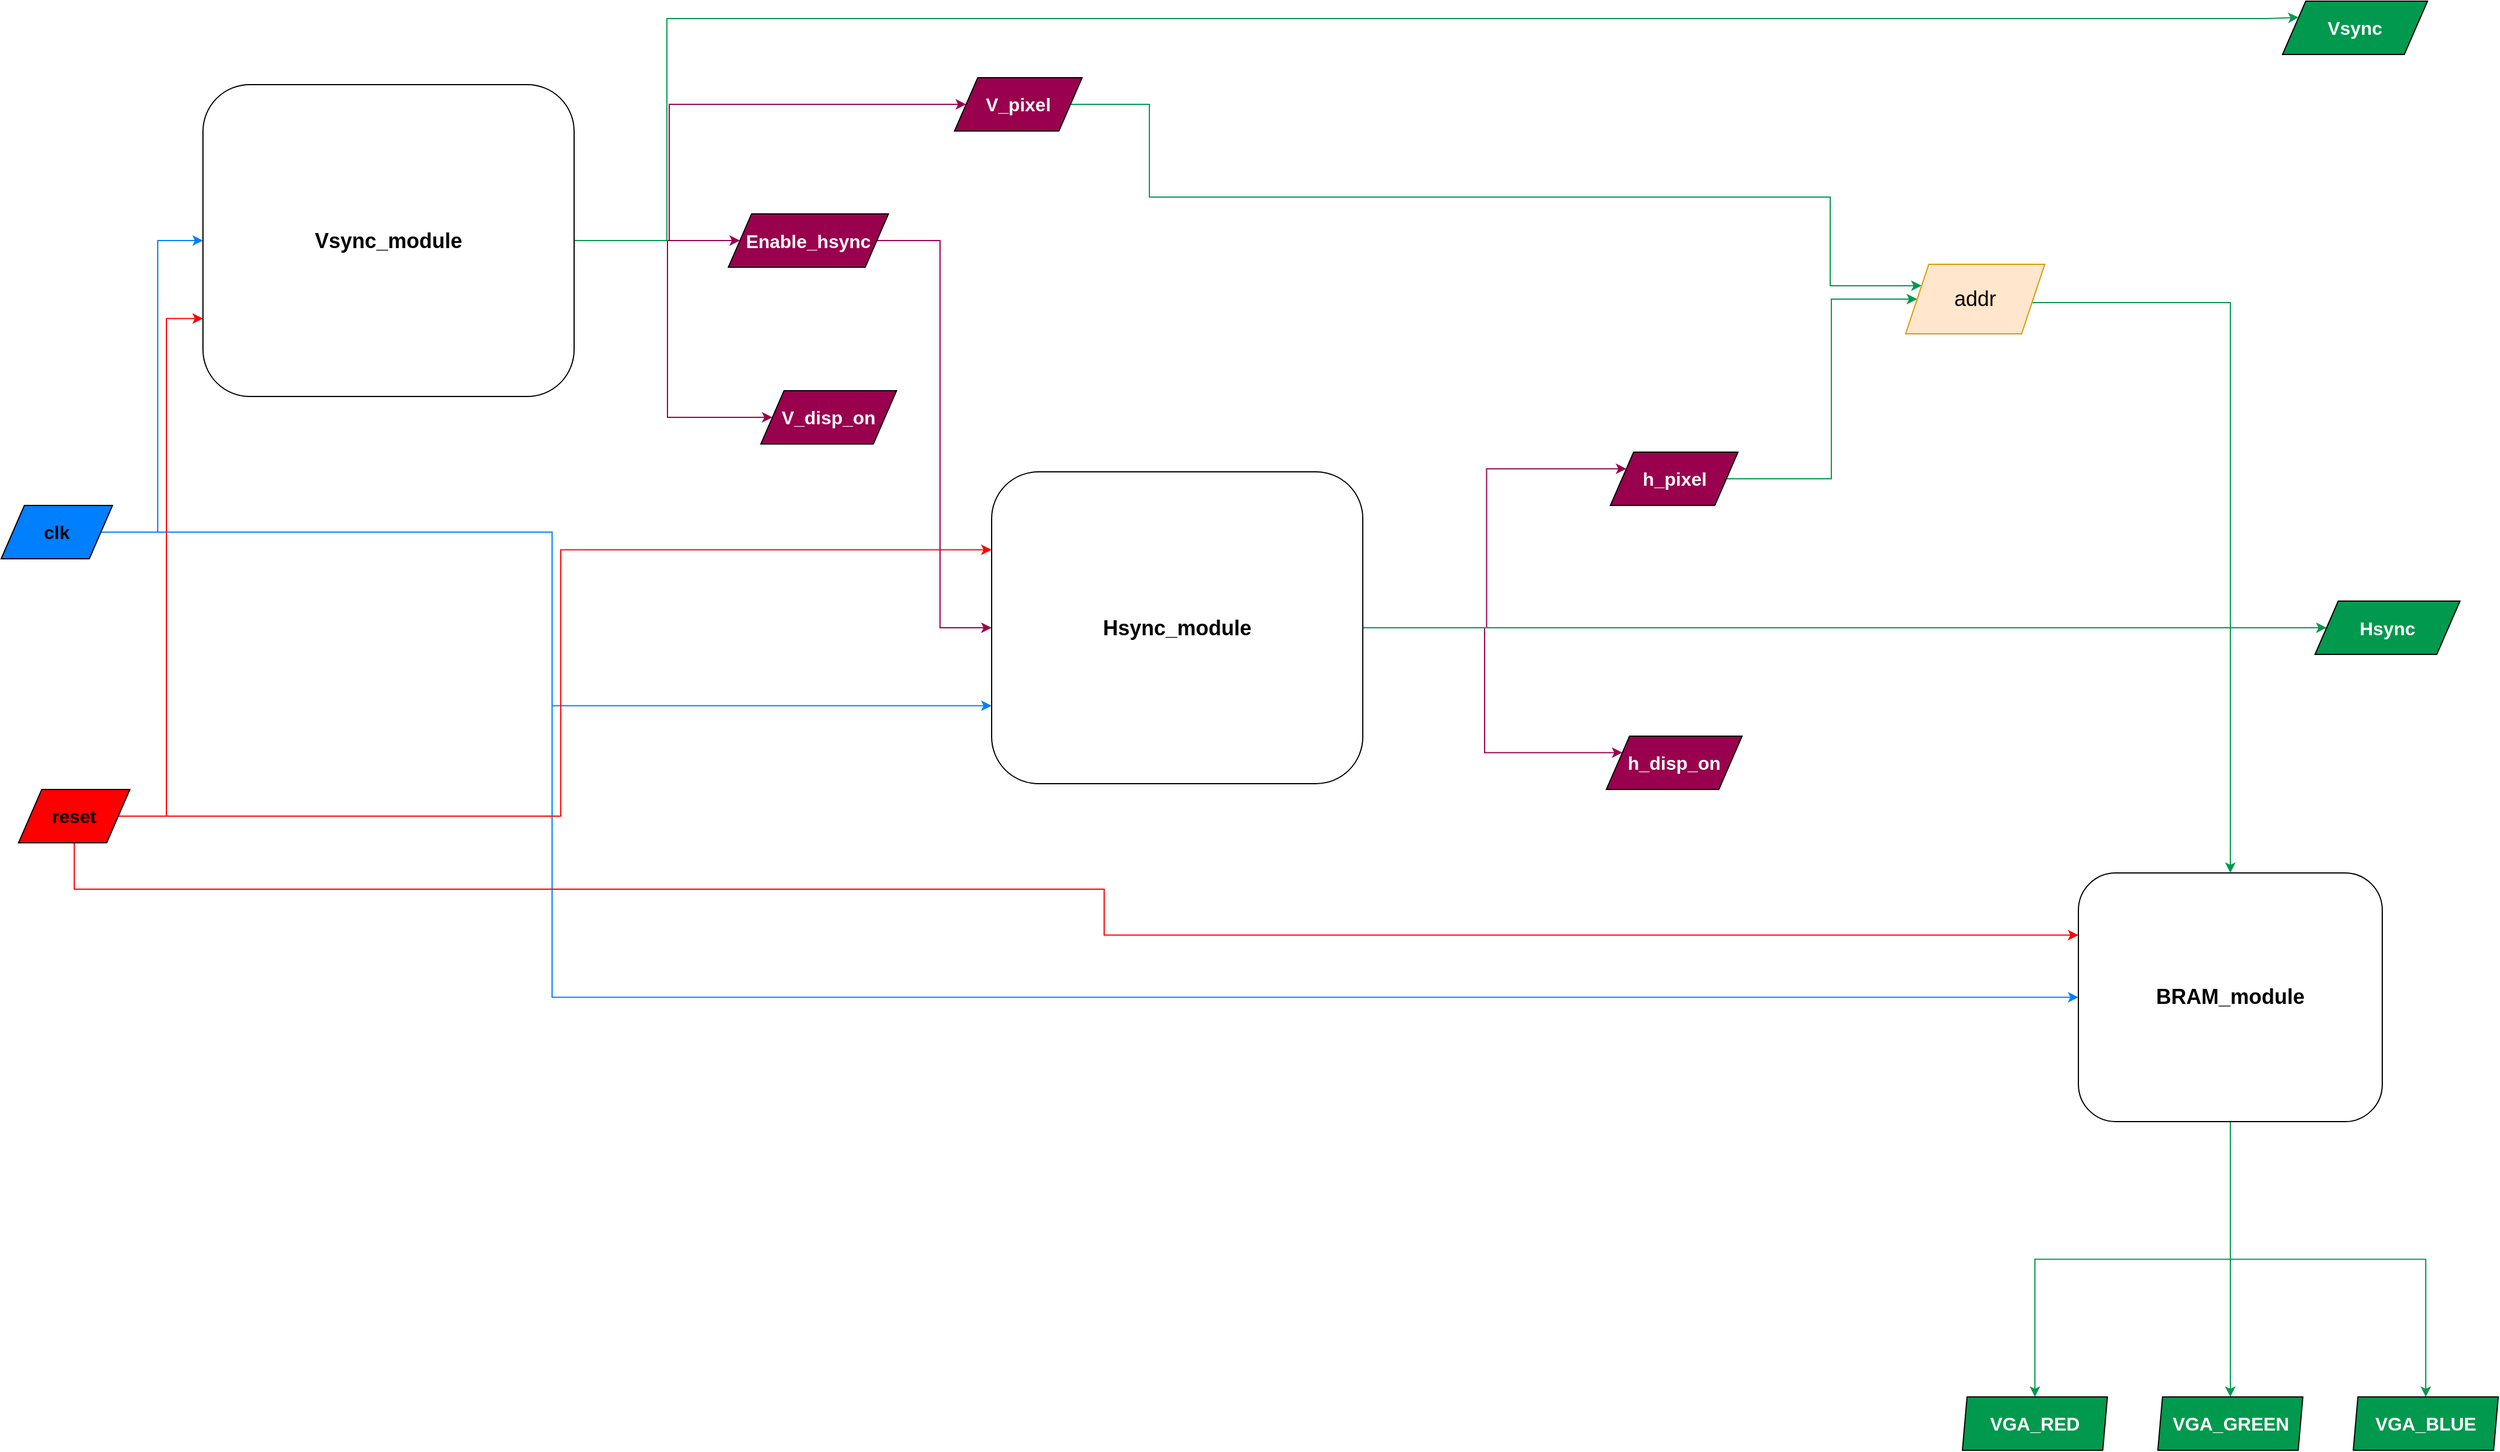 <mxfile version="20.2.3" type="device"><diagram id="1hFBKBtNojwSBjD0yydF" name="Page-1"><mxGraphModel dx="2370" dy="1442" grid="0" gridSize="10" guides="1" tooltips="1" connect="1" arrows="1" fold="1" page="1" pageScale="1" pageWidth="2336" pageHeight="1654" math="0" shadow="0"><root><mxCell id="0"/><mxCell id="1" parent="0"/><mxCell id="HDzmpO655QiLPeYLZmmr-66" style="edgeStyle=orthogonalEdgeStyle;rounded=0;orthogonalLoop=1;jettySize=auto;html=1;entryX=0;entryY=0.5;entryDx=0;entryDy=0;fontSize=18;strokeColor=#007FFF;" edge="1" parent="1" source="HDzmpO655QiLPeYLZmmr-14" target="HDzmpO655QiLPeYLZmmr-39"><mxGeometry relative="1" as="geometry"/></mxCell><mxCell id="HDzmpO655QiLPeYLZmmr-67" style="edgeStyle=orthogonalEdgeStyle;rounded=0;orthogonalLoop=1;jettySize=auto;html=1;entryX=0;entryY=0.75;entryDx=0;entryDy=0;fontSize=18;strokeColor=#007FFF;" edge="1" parent="1" source="HDzmpO655QiLPeYLZmmr-14" target="HDzmpO655QiLPeYLZmmr-41"><mxGeometry relative="1" as="geometry"/></mxCell><mxCell id="HDzmpO655QiLPeYLZmmr-68" style="edgeStyle=orthogonalEdgeStyle;rounded=0;orthogonalLoop=1;jettySize=auto;html=1;entryX=0;entryY=0.5;entryDx=0;entryDy=0;fontSize=18;strokeColor=#007FFF;" edge="1" parent="1" source="HDzmpO655QiLPeYLZmmr-14" target="HDzmpO655QiLPeYLZmmr-42"><mxGeometry relative="1" as="geometry"><Array as="points"><mxPoint x="495" y="525"/><mxPoint x="495" y="926"/></Array></mxGeometry></mxCell><mxCell id="HDzmpO655QiLPeYLZmmr-14" value="&lt;b&gt;clk&lt;/b&gt;" style="shape=parallelogram;perimeter=parallelogramPerimeter;whiteSpace=wrap;html=1;fixedSize=1;fontSize=16;fillColor=#007FFF;" vertex="1" parent="1"><mxGeometry x="20" y="502" width="96" height="46" as="geometry"/></mxCell><mxCell id="HDzmpO655QiLPeYLZmmr-69" style="edgeStyle=orthogonalEdgeStyle;rounded=0;orthogonalLoop=1;jettySize=auto;html=1;entryX=0;entryY=0.75;entryDx=0;entryDy=0;fontSize=18;strokeColor=#FF0000;" edge="1" parent="1" source="HDzmpO655QiLPeYLZmmr-19" target="HDzmpO655QiLPeYLZmmr-39"><mxGeometry relative="1" as="geometry"/></mxCell><mxCell id="HDzmpO655QiLPeYLZmmr-70" style="edgeStyle=orthogonalEdgeStyle;rounded=0;orthogonalLoop=1;jettySize=auto;html=1;entryX=0;entryY=0.25;entryDx=0;entryDy=0;fontSize=18;strokeColor=#FF0000;" edge="1" parent="1" source="HDzmpO655QiLPeYLZmmr-19" target="HDzmpO655QiLPeYLZmmr-41"><mxGeometry relative="1" as="geometry"/></mxCell><mxCell id="HDzmpO655QiLPeYLZmmr-71" style="edgeStyle=orthogonalEdgeStyle;rounded=0;orthogonalLoop=1;jettySize=auto;html=1;entryX=0;entryY=0.25;entryDx=0;entryDy=0;fontSize=18;exitX=1;exitY=0.5;exitDx=0;exitDy=0;strokeColor=#FF0000;" edge="1" parent="1" source="HDzmpO655QiLPeYLZmmr-19" target="HDzmpO655QiLPeYLZmmr-42"><mxGeometry relative="1" as="geometry"><Array as="points"><mxPoint x="83" y="770"/><mxPoint x="83" y="833"/><mxPoint x="971" y="833"/><mxPoint x="971" y="873"/></Array></mxGeometry></mxCell><mxCell id="HDzmpO655QiLPeYLZmmr-19" value="&lt;b&gt;reset&lt;/b&gt;" style="shape=parallelogram;perimeter=parallelogramPerimeter;whiteSpace=wrap;html=1;fixedSize=1;fontSize=16;fillColor=#FF0000;" vertex="1" parent="1"><mxGeometry x="35" y="747" width="96" height="46" as="geometry"/></mxCell><mxCell id="HDzmpO655QiLPeYLZmmr-32" value="&lt;b&gt;&lt;font color=&quot;#ffffff&quot;&gt;Vsync&lt;/font&gt;&lt;/b&gt;" style="shape=parallelogram;perimeter=parallelogramPerimeter;whiteSpace=wrap;html=1;fixedSize=1;fontSize=16;fillColor=#00994D;" vertex="1" parent="1"><mxGeometry x="1987" y="67" width="125" height="46" as="geometry"/></mxCell><mxCell id="HDzmpO655QiLPeYLZmmr-72" style="edgeStyle=orthogonalEdgeStyle;rounded=0;orthogonalLoop=1;jettySize=auto;html=1;entryX=0;entryY=0.25;entryDx=0;entryDy=0;fontSize=18;strokeColor=#00994D;exitX=1;exitY=0.5;exitDx=0;exitDy=0;" edge="1" parent="1" source="HDzmpO655QiLPeYLZmmr-33" target="HDzmpO655QiLPeYLZmmr-52"><mxGeometry relative="1" as="geometry"><Array as="points"><mxPoint x="1010" y="156"/><mxPoint x="1010" y="236"/><mxPoint x="1597" y="236"/><mxPoint x="1597" y="313"/></Array></mxGeometry></mxCell><mxCell id="HDzmpO655QiLPeYLZmmr-33" value="&lt;b&gt;&lt;font color=&quot;#ffffff&quot;&gt;V_pixel&lt;/font&gt;&lt;/b&gt;" style="shape=parallelogram;perimeter=parallelogramPerimeter;whiteSpace=wrap;html=1;fixedSize=1;fontSize=16;fillColor=#99004D;" vertex="1" parent="1"><mxGeometry x="842" y="133" width="110" height="46" as="geometry"/></mxCell><mxCell id="HDzmpO655QiLPeYLZmmr-34" value="&lt;b&gt;&lt;font color=&quot;#ffffff&quot;&gt;V_disp_on&lt;/font&gt;&lt;/b&gt;" style="shape=parallelogram;perimeter=parallelogramPerimeter;whiteSpace=wrap;html=1;fixedSize=1;fontSize=16;fillColor=#99004D;" vertex="1" parent="1"><mxGeometry x="675" y="403" width="117" height="46" as="geometry"/></mxCell><mxCell id="HDzmpO655QiLPeYLZmmr-44" style="edgeStyle=orthogonalEdgeStyle;rounded=0;orthogonalLoop=1;jettySize=auto;html=1;entryX=0;entryY=0.5;entryDx=0;entryDy=0;fontSize=18;strokeColor=#99004D;" edge="1" parent="1" source="HDzmpO655QiLPeYLZmmr-35" target="HDzmpO655QiLPeYLZmmr-41"><mxGeometry relative="1" as="geometry"/></mxCell><mxCell id="HDzmpO655QiLPeYLZmmr-35" value="&lt;font color=&quot;#ffffff&quot;&gt;&lt;b&gt;Enable_hsync&lt;/b&gt;&lt;/font&gt;" style="shape=parallelogram;perimeter=parallelogramPerimeter;whiteSpace=wrap;html=1;fixedSize=1;fontSize=16;fillColor=#99004D;" vertex="1" parent="1"><mxGeometry x="647" y="250.5" width="138" height="46" as="geometry"/></mxCell><mxCell id="HDzmpO655QiLPeYLZmmr-43" style="edgeStyle=orthogonalEdgeStyle;rounded=0;orthogonalLoop=1;jettySize=auto;html=1;fontSize=18;strokeColor=#99004D;" edge="1" parent="1" source="HDzmpO655QiLPeYLZmmr-39" target="HDzmpO655QiLPeYLZmmr-35"><mxGeometry relative="1" as="geometry"/></mxCell><mxCell id="HDzmpO655QiLPeYLZmmr-47" style="edgeStyle=orthogonalEdgeStyle;rounded=0;orthogonalLoop=1;jettySize=auto;html=1;entryX=0;entryY=0.5;entryDx=0;entryDy=0;fontSize=18;strokeColor=#99004D;" edge="1" parent="1" source="HDzmpO655QiLPeYLZmmr-39" target="HDzmpO655QiLPeYLZmmr-33"><mxGeometry relative="1" as="geometry"><Array as="points"><mxPoint x="596" y="274"/><mxPoint x="596" y="156"/></Array></mxGeometry></mxCell><mxCell id="HDzmpO655QiLPeYLZmmr-48" style="edgeStyle=orthogonalEdgeStyle;rounded=0;orthogonalLoop=1;jettySize=auto;html=1;entryX=0;entryY=0.5;entryDx=0;entryDy=0;fontSize=18;strokeColor=#99004D;" edge="1" parent="1" source="HDzmpO655QiLPeYLZmmr-39" target="HDzmpO655QiLPeYLZmmr-34"><mxGeometry relative="1" as="geometry"/></mxCell><mxCell id="HDzmpO655QiLPeYLZmmr-63" style="edgeStyle=orthogonalEdgeStyle;rounded=0;orthogonalLoop=1;jettySize=auto;html=1;entryX=0;entryY=0.25;entryDx=0;entryDy=0;fontSize=18;exitX=1;exitY=0.5;exitDx=0;exitDy=0;strokeColor=#00994D;" edge="1" parent="1" source="HDzmpO655QiLPeYLZmmr-39" target="HDzmpO655QiLPeYLZmmr-32"><mxGeometry relative="1" as="geometry"><Array as="points"><mxPoint x="594" y="274"/><mxPoint x="594" y="82"/><mxPoint x="1974" y="82"/></Array></mxGeometry></mxCell><mxCell id="HDzmpO655QiLPeYLZmmr-39" value="&lt;font style=&quot;font-size: 18px;&quot;&gt;&lt;b&gt;Vsync_module&lt;/b&gt;&lt;/font&gt;" style="rounded=1;whiteSpace=wrap;html=1;" vertex="1" parent="1"><mxGeometry x="194" y="139" width="320" height="269" as="geometry"/></mxCell><mxCell id="HDzmpO655QiLPeYLZmmr-46" style="edgeStyle=orthogonalEdgeStyle;rounded=0;orthogonalLoop=1;jettySize=auto;html=1;entryX=0;entryY=0.25;entryDx=0;entryDy=0;fontSize=18;strokeColor=#99004D;" edge="1" parent="1" source="HDzmpO655QiLPeYLZmmr-41" target="HDzmpO655QiLPeYLZmmr-45"><mxGeometry relative="1" as="geometry"/></mxCell><mxCell id="HDzmpO655QiLPeYLZmmr-50" style="edgeStyle=orthogonalEdgeStyle;rounded=0;orthogonalLoop=1;jettySize=auto;html=1;entryX=0;entryY=0.25;entryDx=0;entryDy=0;fontSize=18;strokeColor=#99004D;" edge="1" parent="1" source="HDzmpO655QiLPeYLZmmr-41" target="HDzmpO655QiLPeYLZmmr-49"><mxGeometry relative="1" as="geometry"/></mxCell><mxCell id="HDzmpO655QiLPeYLZmmr-65" style="edgeStyle=orthogonalEdgeStyle;rounded=0;orthogonalLoop=1;jettySize=auto;html=1;entryX=0;entryY=0.5;entryDx=0;entryDy=0;fontSize=18;strokeColor=#00994D;" edge="1" parent="1" source="HDzmpO655QiLPeYLZmmr-41" target="HDzmpO655QiLPeYLZmmr-64"><mxGeometry relative="1" as="geometry"/></mxCell><mxCell id="HDzmpO655QiLPeYLZmmr-41" value="&lt;font style=&quot;font-size: 18px;&quot;&gt;&lt;b&gt;Hsync_module&lt;/b&gt;&lt;/font&gt;" style="rounded=1;whiteSpace=wrap;html=1;" vertex="1" parent="1"><mxGeometry x="874" y="473" width="320" height="269" as="geometry"/></mxCell><mxCell id="HDzmpO655QiLPeYLZmmr-57" style="edgeStyle=orthogonalEdgeStyle;rounded=0;orthogonalLoop=1;jettySize=auto;html=1;fontSize=18;strokeColor=#00994D;" edge="1" parent="1" source="HDzmpO655QiLPeYLZmmr-42" target="HDzmpO655QiLPeYLZmmr-58"><mxGeometry relative="1" as="geometry"><mxPoint x="1942" y="1260" as="targetPoint"/></mxGeometry></mxCell><mxCell id="HDzmpO655QiLPeYLZmmr-61" style="edgeStyle=orthogonalEdgeStyle;rounded=0;orthogonalLoop=1;jettySize=auto;html=1;fontSize=18;strokeColor=#00994D;" edge="1" parent="1" source="HDzmpO655QiLPeYLZmmr-42" target="HDzmpO655QiLPeYLZmmr-60"><mxGeometry relative="1" as="geometry"/></mxCell><mxCell id="HDzmpO655QiLPeYLZmmr-62" style="edgeStyle=orthogonalEdgeStyle;rounded=0;orthogonalLoop=1;jettySize=auto;html=1;fontSize=18;strokeColor=#00994D;" edge="1" parent="1" source="HDzmpO655QiLPeYLZmmr-42" target="HDzmpO655QiLPeYLZmmr-59"><mxGeometry relative="1" as="geometry"/></mxCell><mxCell id="HDzmpO655QiLPeYLZmmr-42" value="&lt;font style=&quot;font-size: 18px;&quot;&gt;&lt;b&gt;BRAM_module&lt;/b&gt;&lt;/font&gt;" style="rounded=1;whiteSpace=wrap;html=1;" vertex="1" parent="1"><mxGeometry x="1811" y="819" width="262" height="214.5" as="geometry"/></mxCell><mxCell id="HDzmpO655QiLPeYLZmmr-73" style="edgeStyle=orthogonalEdgeStyle;rounded=0;orthogonalLoop=1;jettySize=auto;html=1;entryX=0;entryY=0.5;entryDx=0;entryDy=0;fontSize=18;strokeColor=#00994D;" edge="1" parent="1" source="HDzmpO655QiLPeYLZmmr-45" target="HDzmpO655QiLPeYLZmmr-52"><mxGeometry relative="1" as="geometry"><Array as="points"><mxPoint x="1598" y="479"/><mxPoint x="1598" y="324"/></Array></mxGeometry></mxCell><mxCell id="HDzmpO655QiLPeYLZmmr-45" value="&lt;b&gt;&lt;font color=&quot;#ffffff&quot;&gt;h_pixel&lt;/font&gt;&lt;/b&gt;" style="shape=parallelogram;perimeter=parallelogramPerimeter;whiteSpace=wrap;html=1;fixedSize=1;fontSize=16;fillColor=#99004D;" vertex="1" parent="1"><mxGeometry x="1407.5" y="456" width="110" height="46" as="geometry"/></mxCell><mxCell id="HDzmpO655QiLPeYLZmmr-49" value="&lt;b&gt;&lt;font color=&quot;#ffffff&quot;&gt;h_disp_on&lt;/font&gt;&lt;/b&gt;" style="shape=parallelogram;perimeter=parallelogramPerimeter;whiteSpace=wrap;html=1;fixedSize=1;fontSize=16;fillColor=#99004D;" vertex="1" parent="1"><mxGeometry x="1404" y="701" width="117" height="46" as="geometry"/></mxCell><mxCell id="HDzmpO655QiLPeYLZmmr-56" style="edgeStyle=orthogonalEdgeStyle;rounded=0;orthogonalLoop=1;jettySize=auto;html=1;fontSize=18;strokeColor=#00994D;" edge="1" parent="1" source="HDzmpO655QiLPeYLZmmr-52" target="HDzmpO655QiLPeYLZmmr-42"><mxGeometry relative="1" as="geometry"><Array as="points"><mxPoint x="1942" y="327"/></Array></mxGeometry></mxCell><mxCell id="HDzmpO655QiLPeYLZmmr-52" value="addr" style="shape=parallelogram;perimeter=parallelogramPerimeter;whiteSpace=wrap;html=1;fixedSize=1;fontSize=18;fillColor=#ffe6cc;strokeColor=#d79b00;" vertex="1" parent="1"><mxGeometry x="1662" y="294" width="120" height="60" as="geometry"/></mxCell><mxCell id="HDzmpO655QiLPeYLZmmr-58" value="&lt;b&gt;&lt;font color=&quot;#ffffff&quot;&gt;VGA_GREEN&lt;/font&gt;&lt;/b&gt;" style="shape=parallelogram;perimeter=parallelogramPerimeter;whiteSpace=wrap;html=1;fixedSize=1;fontSize=16;fillColor=#00994D;size=4;" vertex="1" parent="1"><mxGeometry x="1879.5" y="1271" width="125" height="46" as="geometry"/></mxCell><mxCell id="HDzmpO655QiLPeYLZmmr-59" value="&lt;b&gt;&lt;font color=&quot;#ffffff&quot;&gt;VGA_RED&lt;/font&gt;&lt;/b&gt;" style="shape=parallelogram;perimeter=parallelogramPerimeter;whiteSpace=wrap;html=1;fixedSize=1;fontSize=16;fillColor=#00994D;size=4;" vertex="1" parent="1"><mxGeometry x="1711" y="1271" width="125" height="46" as="geometry"/></mxCell><mxCell id="HDzmpO655QiLPeYLZmmr-60" value="&lt;b&gt;&lt;font color=&quot;#ffffff&quot;&gt;VGA_BLUE&lt;/font&gt;&lt;/b&gt;" style="shape=parallelogram;perimeter=parallelogramPerimeter;whiteSpace=wrap;html=1;fixedSize=1;fontSize=16;fillColor=#00994D;size=4;" vertex="1" parent="1"><mxGeometry x="2048" y="1271" width="125" height="46" as="geometry"/></mxCell><mxCell id="HDzmpO655QiLPeYLZmmr-64" value="&lt;b&gt;&lt;font color=&quot;#ffffff&quot;&gt;Hsync&lt;/font&gt;&lt;/b&gt;" style="shape=parallelogram;perimeter=parallelogramPerimeter;whiteSpace=wrap;html=1;fixedSize=1;fontSize=16;fillColor=#00994D;" vertex="1" parent="1"><mxGeometry x="2015" y="584.5" width="125" height="46" as="geometry"/></mxCell></root></mxGraphModel></diagram></mxfile>